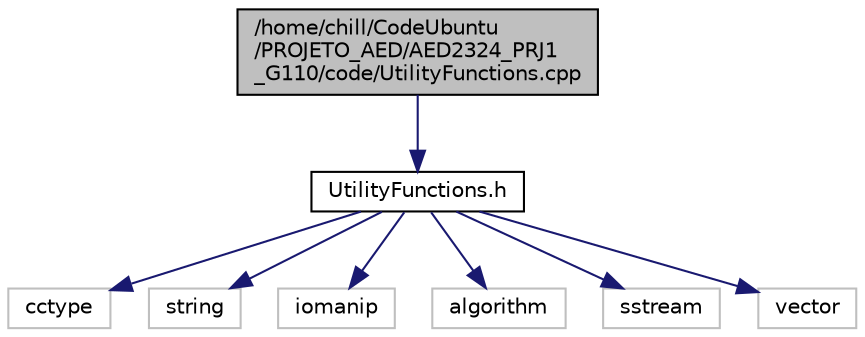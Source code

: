 digraph "/home/chill/CodeUbuntu/PROJETO_AED/AED2324_PRJ1_G110/code/UtilityFunctions.cpp"
{
 // LATEX_PDF_SIZE
  edge [fontname="Helvetica",fontsize="10",labelfontname="Helvetica",labelfontsize="10"];
  node [fontname="Helvetica",fontsize="10",shape=record];
  Node1 [label="/home/chill/CodeUbuntu\l/PROJETO_AED/AED2324_PRJ1\l_G110/code/UtilityFunctions.cpp",height=0.2,width=0.4,color="black", fillcolor="grey75", style="filled", fontcolor="black",tooltip="Implementation of the functions in UtilityFunctions.h."];
  Node1 -> Node2 [color="midnightblue",fontsize="10",style="solid"];
  Node2 [label="UtilityFunctions.h",height=0.2,width=0.4,color="black", fillcolor="white", style="filled",URL="$UtilityFunctions_8h.html",tooltip="This file contains utility functions for string and data manipulation."];
  Node2 -> Node3 [color="midnightblue",fontsize="10",style="solid"];
  Node3 [label="cctype",height=0.2,width=0.4,color="grey75", fillcolor="white", style="filled",tooltip=" "];
  Node2 -> Node4 [color="midnightblue",fontsize="10",style="solid"];
  Node4 [label="string",height=0.2,width=0.4,color="grey75", fillcolor="white", style="filled",tooltip=" "];
  Node2 -> Node5 [color="midnightblue",fontsize="10",style="solid"];
  Node5 [label="iomanip",height=0.2,width=0.4,color="grey75", fillcolor="white", style="filled",tooltip=" "];
  Node2 -> Node6 [color="midnightblue",fontsize="10",style="solid"];
  Node6 [label="algorithm",height=0.2,width=0.4,color="grey75", fillcolor="white", style="filled",tooltip=" "];
  Node2 -> Node7 [color="midnightblue",fontsize="10",style="solid"];
  Node7 [label="sstream",height=0.2,width=0.4,color="grey75", fillcolor="white", style="filled",tooltip=" "];
  Node2 -> Node8 [color="midnightblue",fontsize="10",style="solid"];
  Node8 [label="vector",height=0.2,width=0.4,color="grey75", fillcolor="white", style="filled",tooltip=" "];
}
